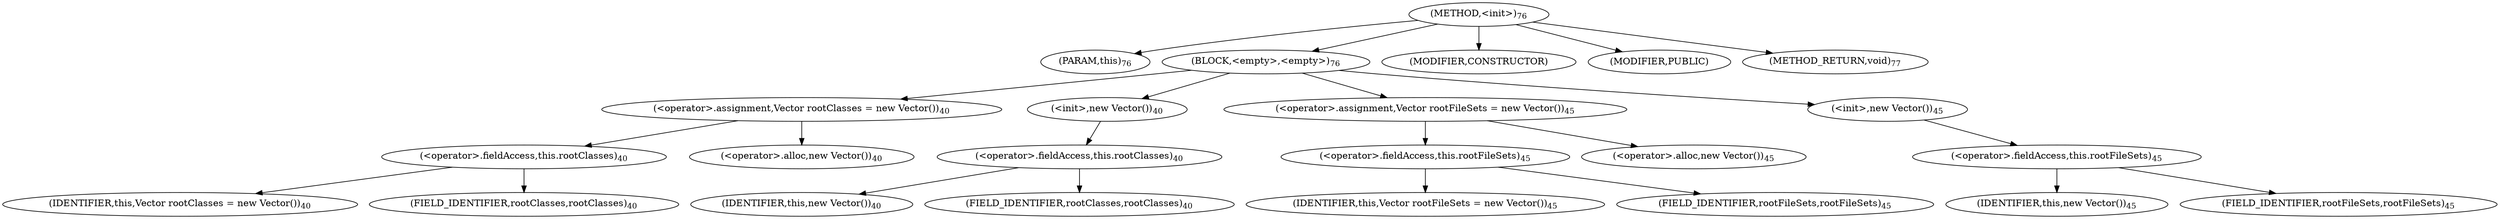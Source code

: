 digraph "&lt;init&gt;" {  
"74" [label = <(METHOD,&lt;init&gt;)<SUB>76</SUB>> ]
"75" [label = <(PARAM,this)<SUB>76</SUB>> ]
"76" [label = <(BLOCK,&lt;empty&gt;,&lt;empty&gt;)<SUB>76</SUB>> ]
"77" [label = <(&lt;operator&gt;.assignment,Vector rootClasses = new Vector())<SUB>40</SUB>> ]
"78" [label = <(&lt;operator&gt;.fieldAccess,this.rootClasses)<SUB>40</SUB>> ]
"79" [label = <(IDENTIFIER,this,Vector rootClasses = new Vector())<SUB>40</SUB>> ]
"80" [label = <(FIELD_IDENTIFIER,rootClasses,rootClasses)<SUB>40</SUB>> ]
"81" [label = <(&lt;operator&gt;.alloc,new Vector())<SUB>40</SUB>> ]
"82" [label = <(&lt;init&gt;,new Vector())<SUB>40</SUB>> ]
"83" [label = <(&lt;operator&gt;.fieldAccess,this.rootClasses)<SUB>40</SUB>> ]
"84" [label = <(IDENTIFIER,this,new Vector())<SUB>40</SUB>> ]
"85" [label = <(FIELD_IDENTIFIER,rootClasses,rootClasses)<SUB>40</SUB>> ]
"86" [label = <(&lt;operator&gt;.assignment,Vector rootFileSets = new Vector())<SUB>45</SUB>> ]
"87" [label = <(&lt;operator&gt;.fieldAccess,this.rootFileSets)<SUB>45</SUB>> ]
"88" [label = <(IDENTIFIER,this,Vector rootFileSets = new Vector())<SUB>45</SUB>> ]
"89" [label = <(FIELD_IDENTIFIER,rootFileSets,rootFileSets)<SUB>45</SUB>> ]
"90" [label = <(&lt;operator&gt;.alloc,new Vector())<SUB>45</SUB>> ]
"91" [label = <(&lt;init&gt;,new Vector())<SUB>45</SUB>> ]
"92" [label = <(&lt;operator&gt;.fieldAccess,this.rootFileSets)<SUB>45</SUB>> ]
"93" [label = <(IDENTIFIER,this,new Vector())<SUB>45</SUB>> ]
"94" [label = <(FIELD_IDENTIFIER,rootFileSets,rootFileSets)<SUB>45</SUB>> ]
"95" [label = <(MODIFIER,CONSTRUCTOR)> ]
"96" [label = <(MODIFIER,PUBLIC)> ]
"97" [label = <(METHOD_RETURN,void)<SUB>77</SUB>> ]
  "74" -> "75" 
  "74" -> "76" 
  "74" -> "95" 
  "74" -> "96" 
  "74" -> "97" 
  "76" -> "77" 
  "76" -> "82" 
  "76" -> "86" 
  "76" -> "91" 
  "77" -> "78" 
  "77" -> "81" 
  "78" -> "79" 
  "78" -> "80" 
  "82" -> "83" 
  "83" -> "84" 
  "83" -> "85" 
  "86" -> "87" 
  "86" -> "90" 
  "87" -> "88" 
  "87" -> "89" 
  "91" -> "92" 
  "92" -> "93" 
  "92" -> "94" 
}

